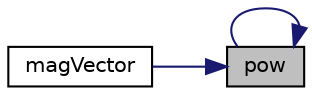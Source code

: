 digraph "pow"
{
 // LATEX_PDF_SIZE
  bgcolor="transparent";
  edge [fontname="Helvetica",fontsize="10",labelfontname="Helvetica",labelfontsize="10"];
  node [fontname="Helvetica",fontsize="10",shape=record];
  rankdir="RL";
  Node1 [label="pow",height=0.2,width=0.4,color="black", fillcolor="grey75", style="filled", fontcolor="black",tooltip=" "];
  Node1 -> Node2 [dir="back",color="midnightblue",fontsize="10",style="solid",fontname="Helvetica"];
  Node2 [label="magVector",height=0.2,width=0.4,color="black",URL="$usefulFunctions_8h.html#adc550bb3f665c2d466da3c9a5d28714e",tooltip=" "];
  Node1 -> Node1 [dir="back",color="midnightblue",fontsize="10",style="solid",fontname="Helvetica"];
}
